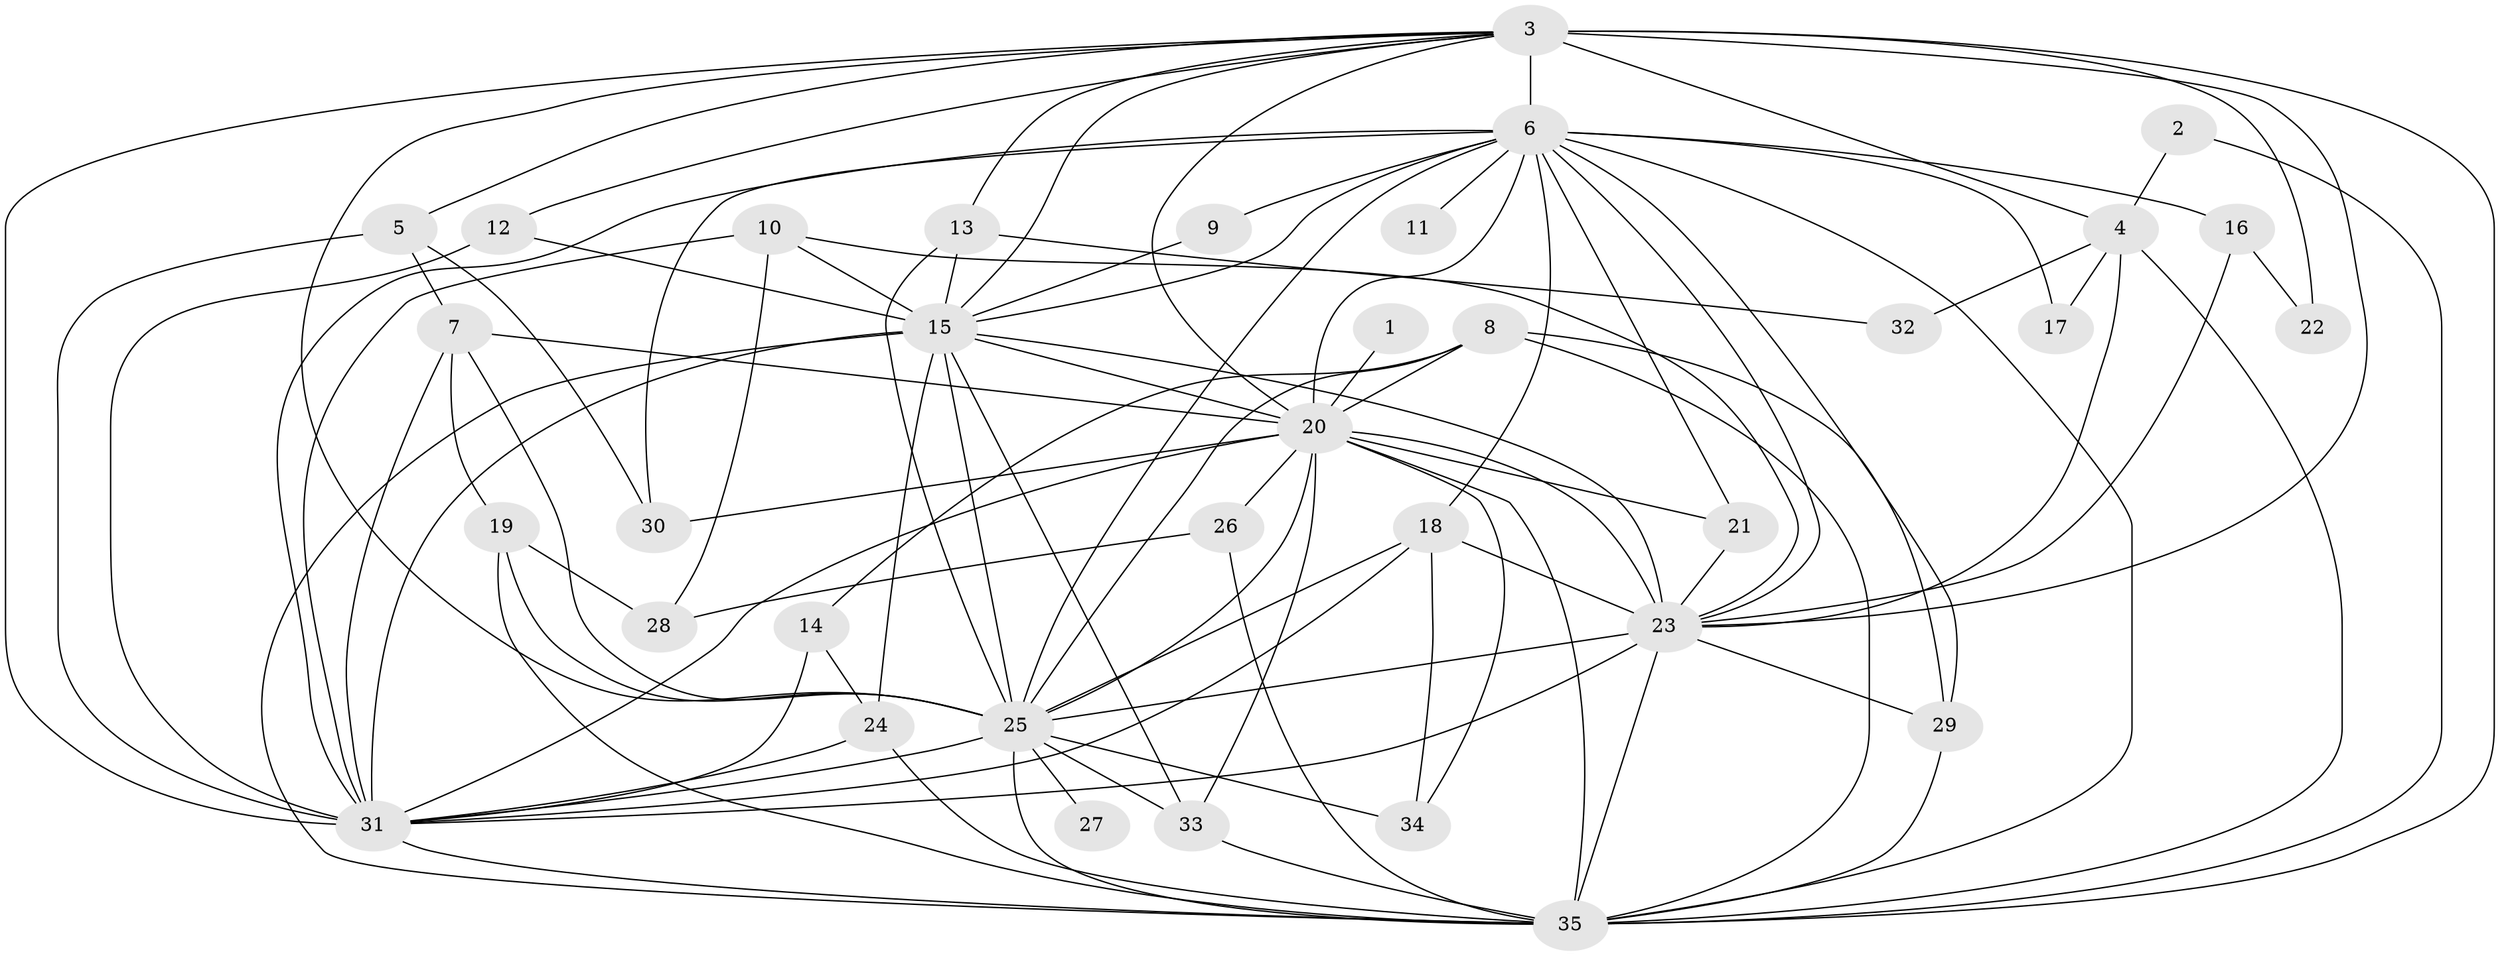 // original degree distribution, {19: 0.04285714285714286, 20: 0.014285714285714285, 18: 0.05714285714285714, 13: 0.014285714285714285, 11: 0.014285714285714285, 5: 0.014285714285714285, 4: 0.12857142857142856, 2: 0.5285714285714286, 3: 0.17142857142857143, 6: 0.014285714285714285}
// Generated by graph-tools (version 1.1) at 2025/01/03/09/25 03:01:18]
// undirected, 35 vertices, 99 edges
graph export_dot {
graph [start="1"]
  node [color=gray90,style=filled];
  1;
  2;
  3;
  4;
  5;
  6;
  7;
  8;
  9;
  10;
  11;
  12;
  13;
  14;
  15;
  16;
  17;
  18;
  19;
  20;
  21;
  22;
  23;
  24;
  25;
  26;
  27;
  28;
  29;
  30;
  31;
  32;
  33;
  34;
  35;
  1 -- 20 [weight=1.0];
  2 -- 4 [weight=1.0];
  2 -- 35 [weight=1.0];
  3 -- 4 [weight=1.0];
  3 -- 5 [weight=1.0];
  3 -- 6 [weight=2.0];
  3 -- 12 [weight=1.0];
  3 -- 13 [weight=1.0];
  3 -- 15 [weight=2.0];
  3 -- 20 [weight=1.0];
  3 -- 22 [weight=2.0];
  3 -- 23 [weight=1.0];
  3 -- 25 [weight=1.0];
  3 -- 31 [weight=2.0];
  3 -- 35 [weight=4.0];
  4 -- 17 [weight=1.0];
  4 -- 23 [weight=1.0];
  4 -- 32 [weight=1.0];
  4 -- 35 [weight=1.0];
  5 -- 7 [weight=1.0];
  5 -- 30 [weight=1.0];
  5 -- 31 [weight=1.0];
  6 -- 9 [weight=1.0];
  6 -- 11 [weight=1.0];
  6 -- 15 [weight=2.0];
  6 -- 16 [weight=1.0];
  6 -- 17 [weight=1.0];
  6 -- 18 [weight=1.0];
  6 -- 20 [weight=1.0];
  6 -- 21 [weight=1.0];
  6 -- 23 [weight=2.0];
  6 -- 25 [weight=1.0];
  6 -- 29 [weight=1.0];
  6 -- 30 [weight=1.0];
  6 -- 31 [weight=1.0];
  6 -- 35 [weight=2.0];
  7 -- 19 [weight=1.0];
  7 -- 20 [weight=1.0];
  7 -- 25 [weight=1.0];
  7 -- 31 [weight=1.0];
  8 -- 14 [weight=1.0];
  8 -- 20 [weight=1.0];
  8 -- 25 [weight=1.0];
  8 -- 29 [weight=1.0];
  8 -- 35 [weight=1.0];
  9 -- 15 [weight=1.0];
  10 -- 15 [weight=1.0];
  10 -- 23 [weight=1.0];
  10 -- 28 [weight=1.0];
  10 -- 31 [weight=1.0];
  12 -- 15 [weight=1.0];
  12 -- 31 [weight=1.0];
  13 -- 15 [weight=1.0];
  13 -- 25 [weight=1.0];
  13 -- 32 [weight=1.0];
  14 -- 24 [weight=1.0];
  14 -- 31 [weight=1.0];
  15 -- 20 [weight=2.0];
  15 -- 23 [weight=3.0];
  15 -- 24 [weight=1.0];
  15 -- 25 [weight=3.0];
  15 -- 31 [weight=3.0];
  15 -- 33 [weight=1.0];
  15 -- 35 [weight=5.0];
  16 -- 22 [weight=1.0];
  16 -- 23 [weight=1.0];
  18 -- 23 [weight=1.0];
  18 -- 25 [weight=1.0];
  18 -- 31 [weight=1.0];
  18 -- 34 [weight=1.0];
  19 -- 25 [weight=1.0];
  19 -- 28 [weight=1.0];
  19 -- 35 [weight=1.0];
  20 -- 21 [weight=1.0];
  20 -- 23 [weight=1.0];
  20 -- 25 [weight=1.0];
  20 -- 26 [weight=1.0];
  20 -- 30 [weight=1.0];
  20 -- 31 [weight=1.0];
  20 -- 33 [weight=1.0];
  20 -- 34 [weight=1.0];
  20 -- 35 [weight=2.0];
  21 -- 23 [weight=1.0];
  23 -- 25 [weight=1.0];
  23 -- 29 [weight=1.0];
  23 -- 31 [weight=1.0];
  23 -- 35 [weight=2.0];
  24 -- 31 [weight=1.0];
  24 -- 35 [weight=1.0];
  25 -- 27 [weight=1.0];
  25 -- 31 [weight=1.0];
  25 -- 33 [weight=1.0];
  25 -- 34 [weight=1.0];
  25 -- 35 [weight=2.0];
  26 -- 28 [weight=1.0];
  26 -- 35 [weight=1.0];
  29 -- 35 [weight=1.0];
  31 -- 35 [weight=2.0];
  33 -- 35 [weight=1.0];
}
